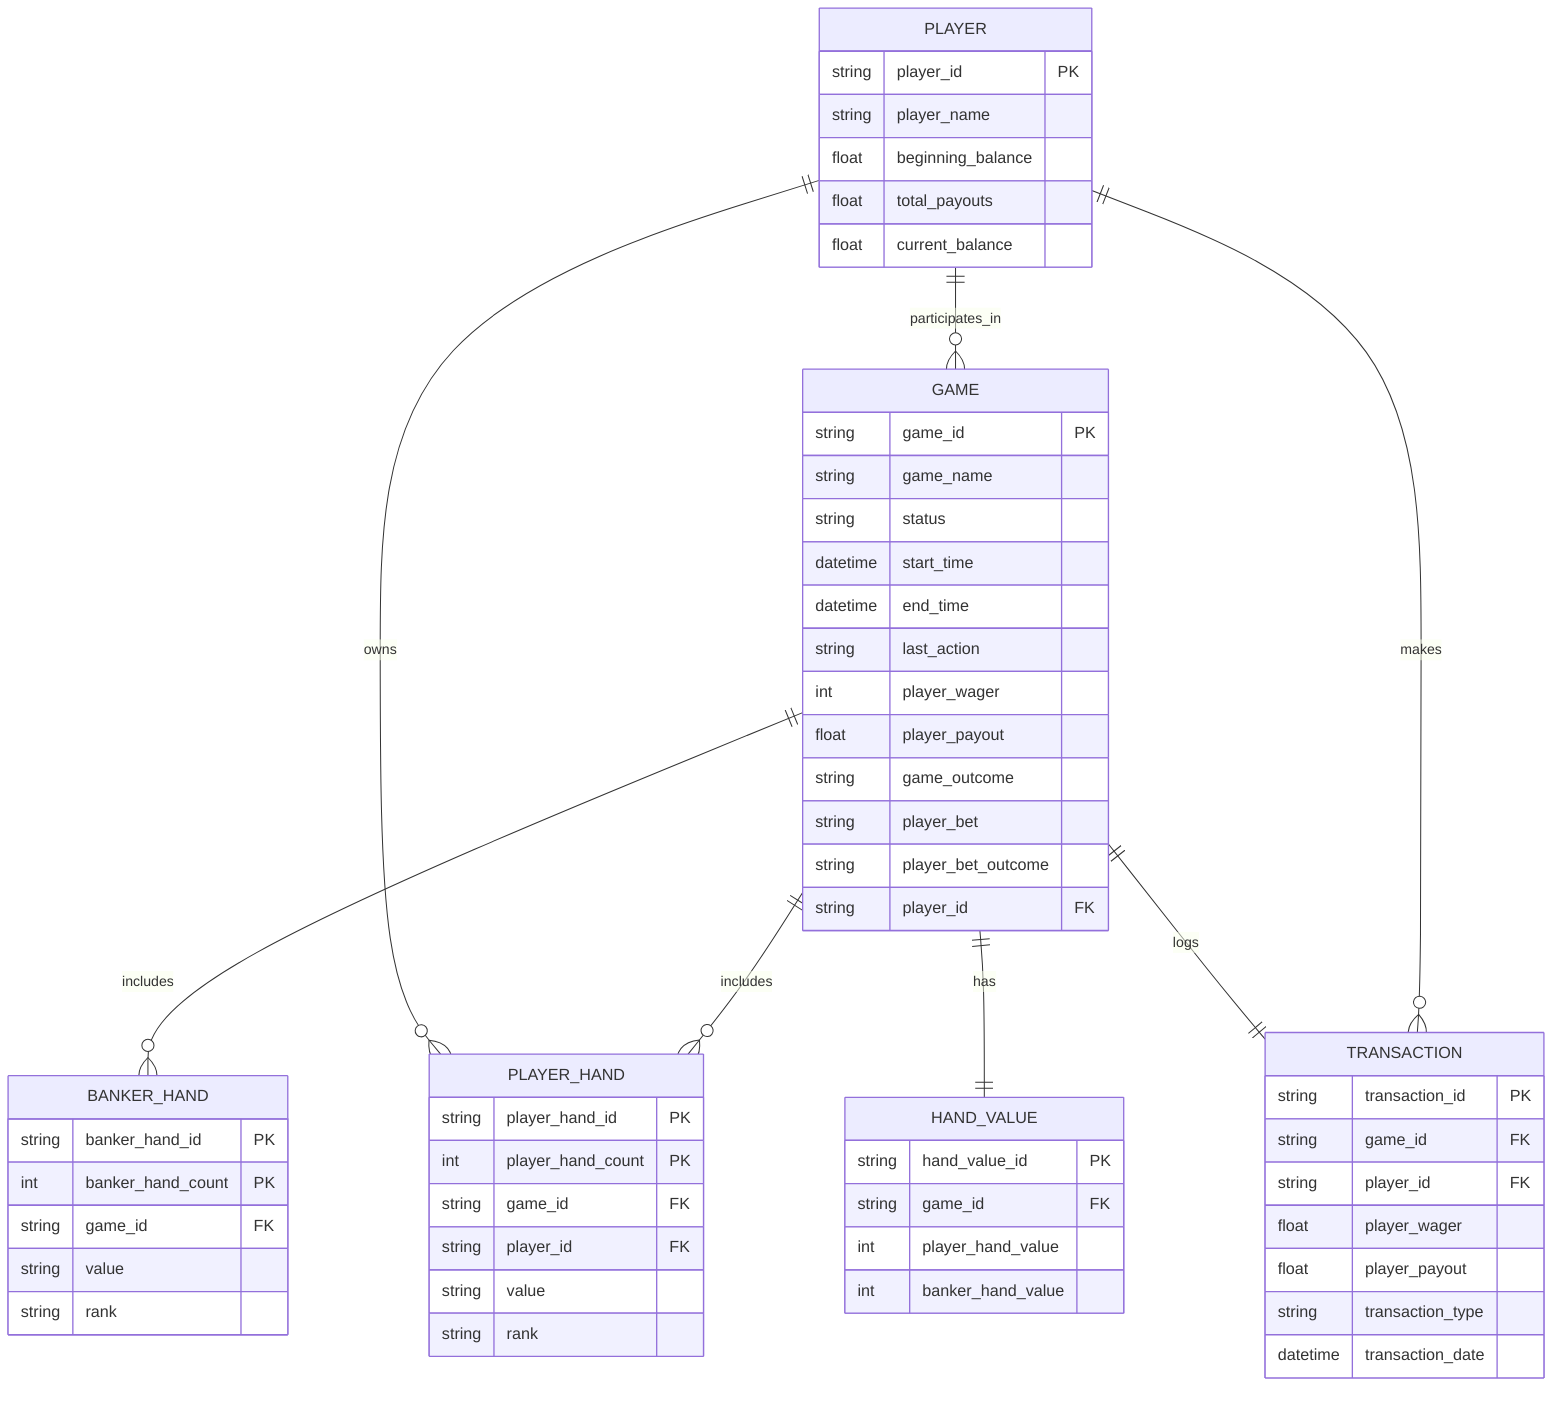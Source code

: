 erDiagram
    PLAYER {
        string player_id PK
        string player_name
        float beginning_balance
        float total_payouts
        float current_balance
    }

    GAME {
        string game_id PK
        string game_name
        string status
        datetime start_time
        datetime end_time
        string last_action
        int player_wager
        float player_payout
        string game_outcome
        string player_bet
        string player_bet_outcome
        string player_id FK
    }

    PLAYER_HAND {
        string player_hand_id PK
        int player_hand_count PK
        string game_id FK
        string player_id FK
        string value
        string rank
    }

    BANKER_HAND {
        string banker_hand_id PK
        int banker_hand_count PK
        string game_id FK
        string value
        string rank
    }

    HAND_VALUE {
        string hand_value_id PK
        string game_id FK
        int player_hand_value
        int banker_hand_value
    }

    TRANSACTION {
        string transaction_id PK
        string game_id FK
        string player_id FK
        float player_wager
        float player_payout
        string transaction_type
        datetime transaction_date
    }

    PLAYER ||--o{ GAME : participates_in
    GAME ||--o{ PLAYER_HAND : includes
    PLAYER ||--o{ PLAYER_HAND : owns
    GAME ||--o{ BANKER_HAND : includes
    GAME ||--|| HAND_VALUE : has
    PLAYER ||--o{ TRANSACTION : makes
    GAME ||--|| TRANSACTION : logs